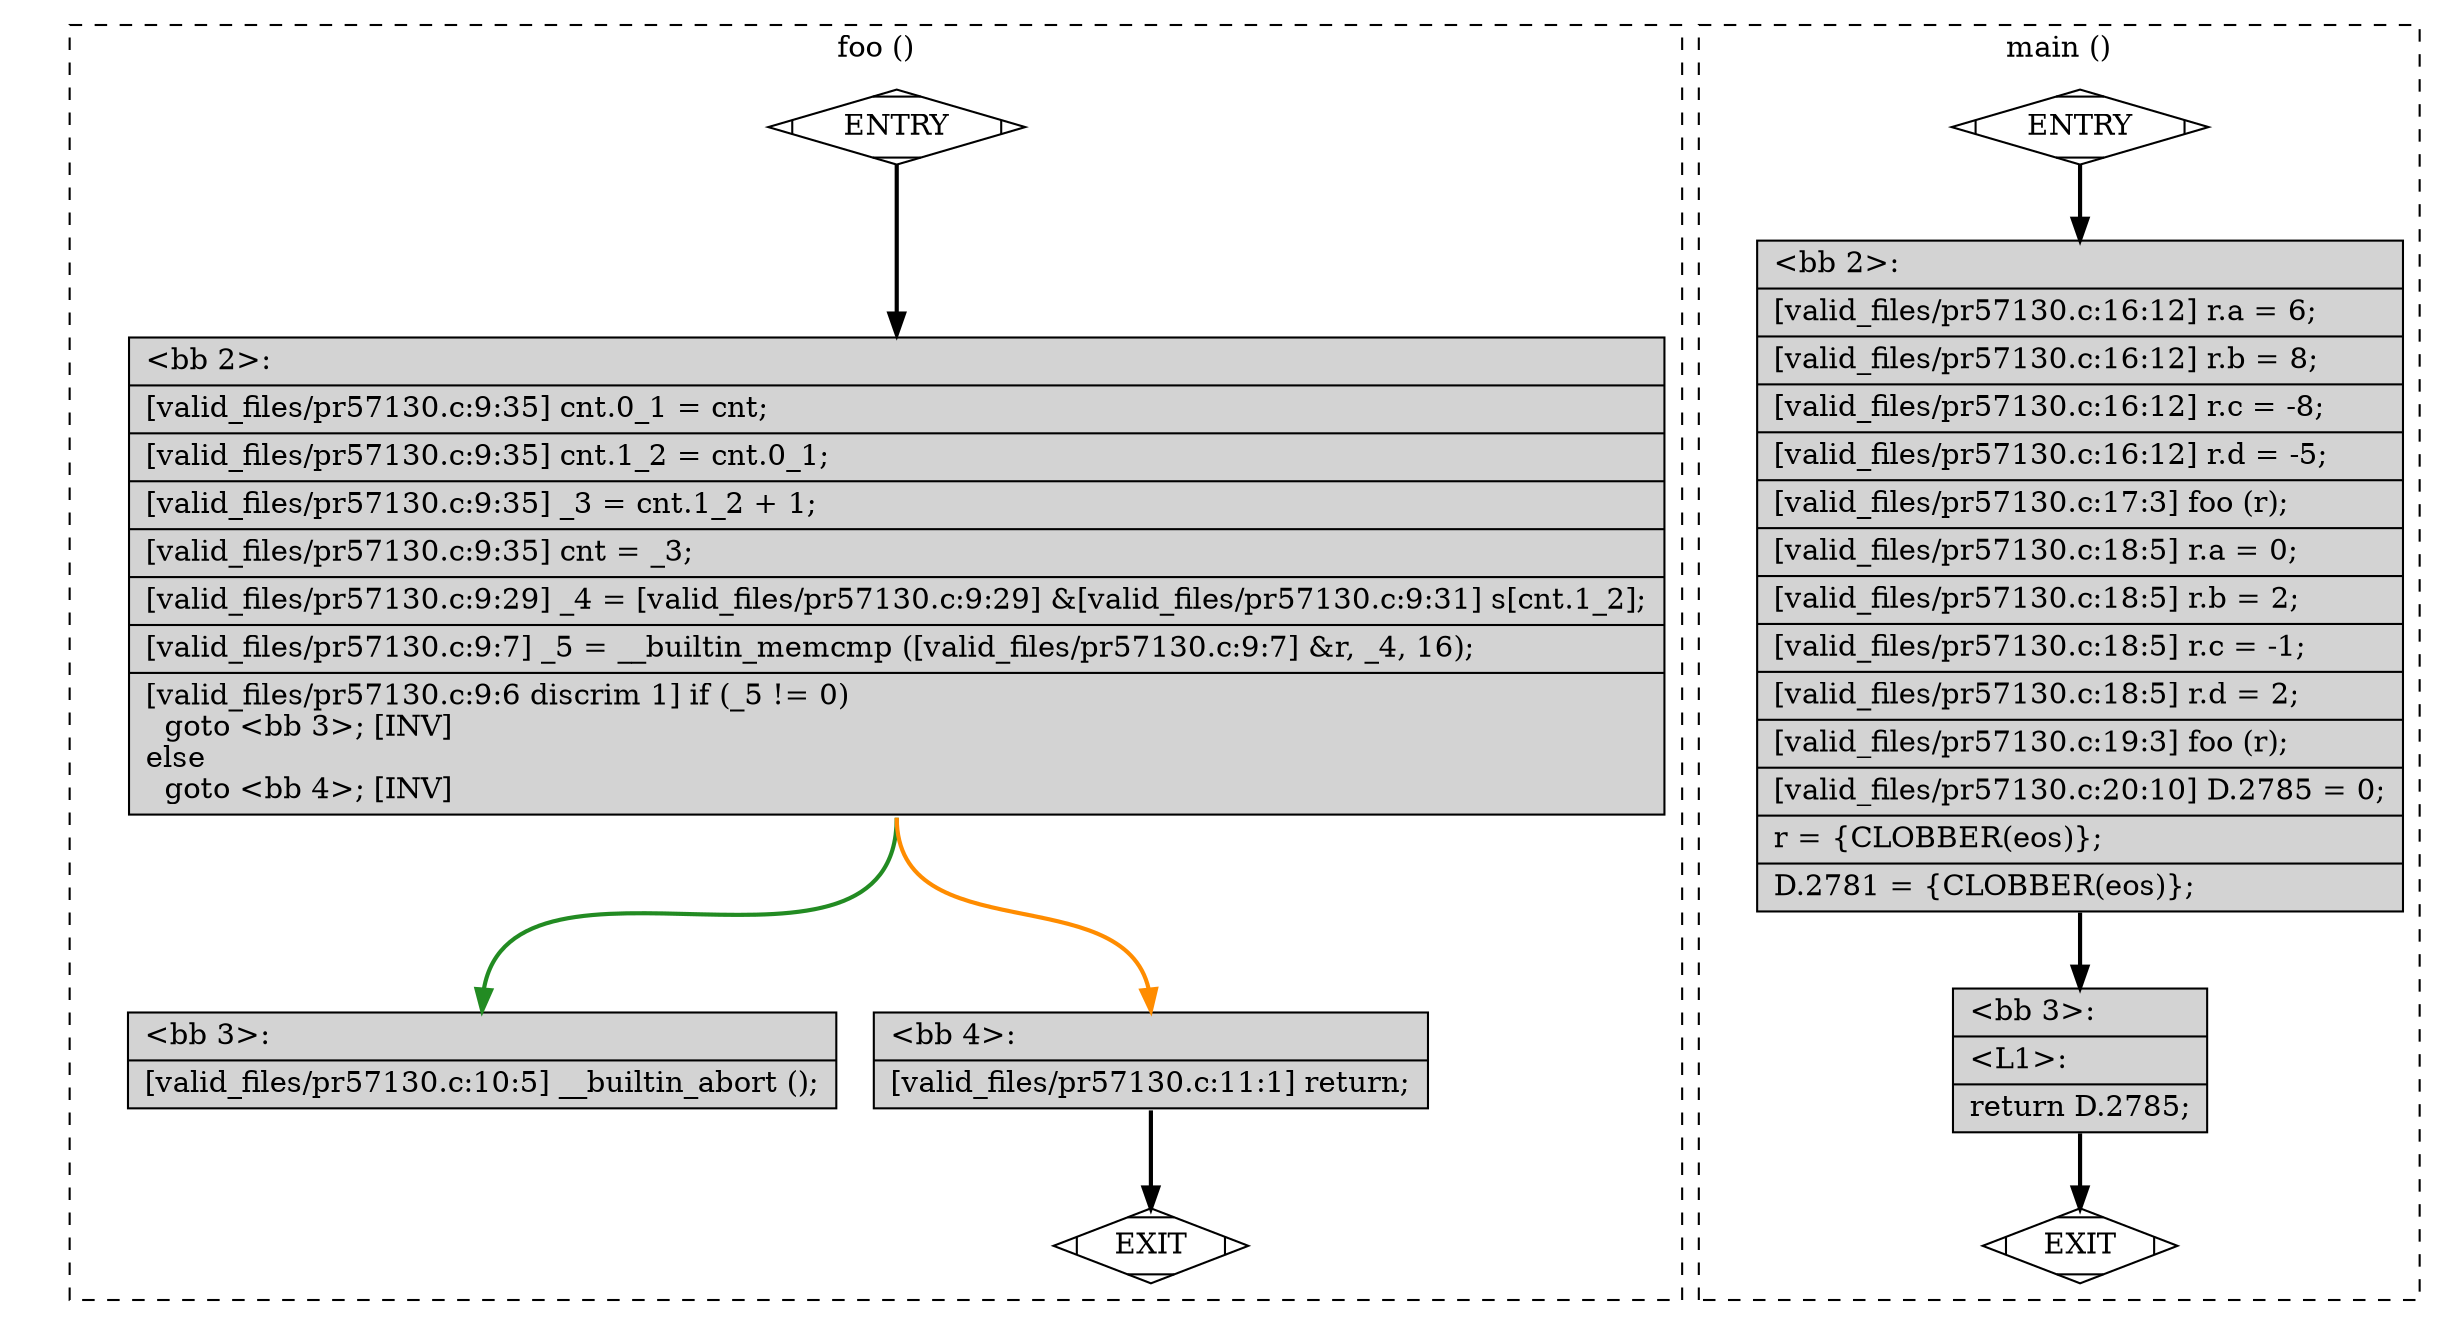 digraph "a-pr57130.c.015t.cfg" {
overlap=false;
subgraph "cluster_foo" {
	style="dashed";
	color="black";
	label="foo ()";
	fn_0_basic_block_0 [shape=Mdiamond,style=filled,fillcolor=white,label="ENTRY"];

	fn_0_basic_block_1 [shape=Mdiamond,style=filled,fillcolor=white,label="EXIT"];

	fn_0_basic_block_2 [shape=record,style=filled,fillcolor=lightgrey,label="{\<bb\ 2\>:\l\
|[valid_files/pr57130.c:9:35]\ cnt.0_1\ =\ cnt;\l\
|[valid_files/pr57130.c:9:35]\ cnt.1_2\ =\ cnt.0_1;\l\
|[valid_files/pr57130.c:9:35]\ _3\ =\ cnt.1_2\ +\ 1;\l\
|[valid_files/pr57130.c:9:35]\ cnt\ =\ _3;\l\
|[valid_files/pr57130.c:9:29]\ _4\ =\ [valid_files/pr57130.c:9:29]\ &[valid_files/pr57130.c:9:31]\ s[cnt.1_2];\l\
|[valid_files/pr57130.c:9:7]\ _5\ =\ __builtin_memcmp\ ([valid_files/pr57130.c:9:7]\ &r,\ _4,\ 16);\l\
|[valid_files/pr57130.c:9:6\ discrim\ 1]\ if\ (_5\ !=\ 0)\l\
\ \ goto\ \<bb\ 3\>;\ [INV]\l\
else\l\
\ \ goto\ \<bb\ 4\>;\ [INV]\l\
}"];

	fn_0_basic_block_3 [shape=record,style=filled,fillcolor=lightgrey,label="{\<bb\ 3\>:\l\
|[valid_files/pr57130.c:10:5]\ __builtin_abort\ ();\l\
}"];

	fn_0_basic_block_4 [shape=record,style=filled,fillcolor=lightgrey,label="{\<bb\ 4\>:\l\
|[valid_files/pr57130.c:11:1]\ return;\l\
}"];

	fn_0_basic_block_0:s -> fn_0_basic_block_2:n [style="solid,bold",color=black,weight=100,constraint=true];
	fn_0_basic_block_2:s -> fn_0_basic_block_3:n [style="solid,bold",color=forestgreen,weight=10,constraint=true];
	fn_0_basic_block_2:s -> fn_0_basic_block_4:n [style="solid,bold",color=darkorange,weight=10,constraint=true];
	fn_0_basic_block_4:s -> fn_0_basic_block_1:n [style="solid,bold",color=black,weight=10,constraint=true];
	fn_0_basic_block_0:s -> fn_0_basic_block_1:n [style="invis",constraint=true];
}
subgraph "cluster_main" {
	style="dashed";
	color="black";
	label="main ()";
	fn_1_basic_block_0 [shape=Mdiamond,style=filled,fillcolor=white,label="ENTRY"];

	fn_1_basic_block_1 [shape=Mdiamond,style=filled,fillcolor=white,label="EXIT"];

	fn_1_basic_block_2 [shape=record,style=filled,fillcolor=lightgrey,label="{\<bb\ 2\>:\l\
|[valid_files/pr57130.c:16:12]\ r.a\ =\ 6;\l\
|[valid_files/pr57130.c:16:12]\ r.b\ =\ 8;\l\
|[valid_files/pr57130.c:16:12]\ r.c\ =\ -8;\l\
|[valid_files/pr57130.c:16:12]\ r.d\ =\ -5;\l\
|[valid_files/pr57130.c:17:3]\ foo\ (r);\l\
|[valid_files/pr57130.c:18:5]\ r.a\ =\ 0;\l\
|[valid_files/pr57130.c:18:5]\ r.b\ =\ 2;\l\
|[valid_files/pr57130.c:18:5]\ r.c\ =\ -1;\l\
|[valid_files/pr57130.c:18:5]\ r.d\ =\ 2;\l\
|[valid_files/pr57130.c:19:3]\ foo\ (r);\l\
|[valid_files/pr57130.c:20:10]\ D.2785\ =\ 0;\l\
|r\ =\ \{CLOBBER(eos)\};\l\
|D.2781\ =\ \{CLOBBER(eos)\};\l\
}"];

	fn_1_basic_block_3 [shape=record,style=filled,fillcolor=lightgrey,label="{\<bb\ 3\>:\l\
|\<L1\>:\l\
|return\ D.2785;\l\
}"];

	fn_1_basic_block_0:s -> fn_1_basic_block_2:n [style="solid,bold",color=black,weight=100,constraint=true];
	fn_1_basic_block_2:s -> fn_1_basic_block_3:n [style="solid,bold",color=black,weight=100,constraint=true];
	fn_1_basic_block_3:s -> fn_1_basic_block_1:n [style="solid,bold",color=black,weight=10,constraint=true];
	fn_1_basic_block_0:s -> fn_1_basic_block_1:n [style="invis",constraint=true];
}
}
